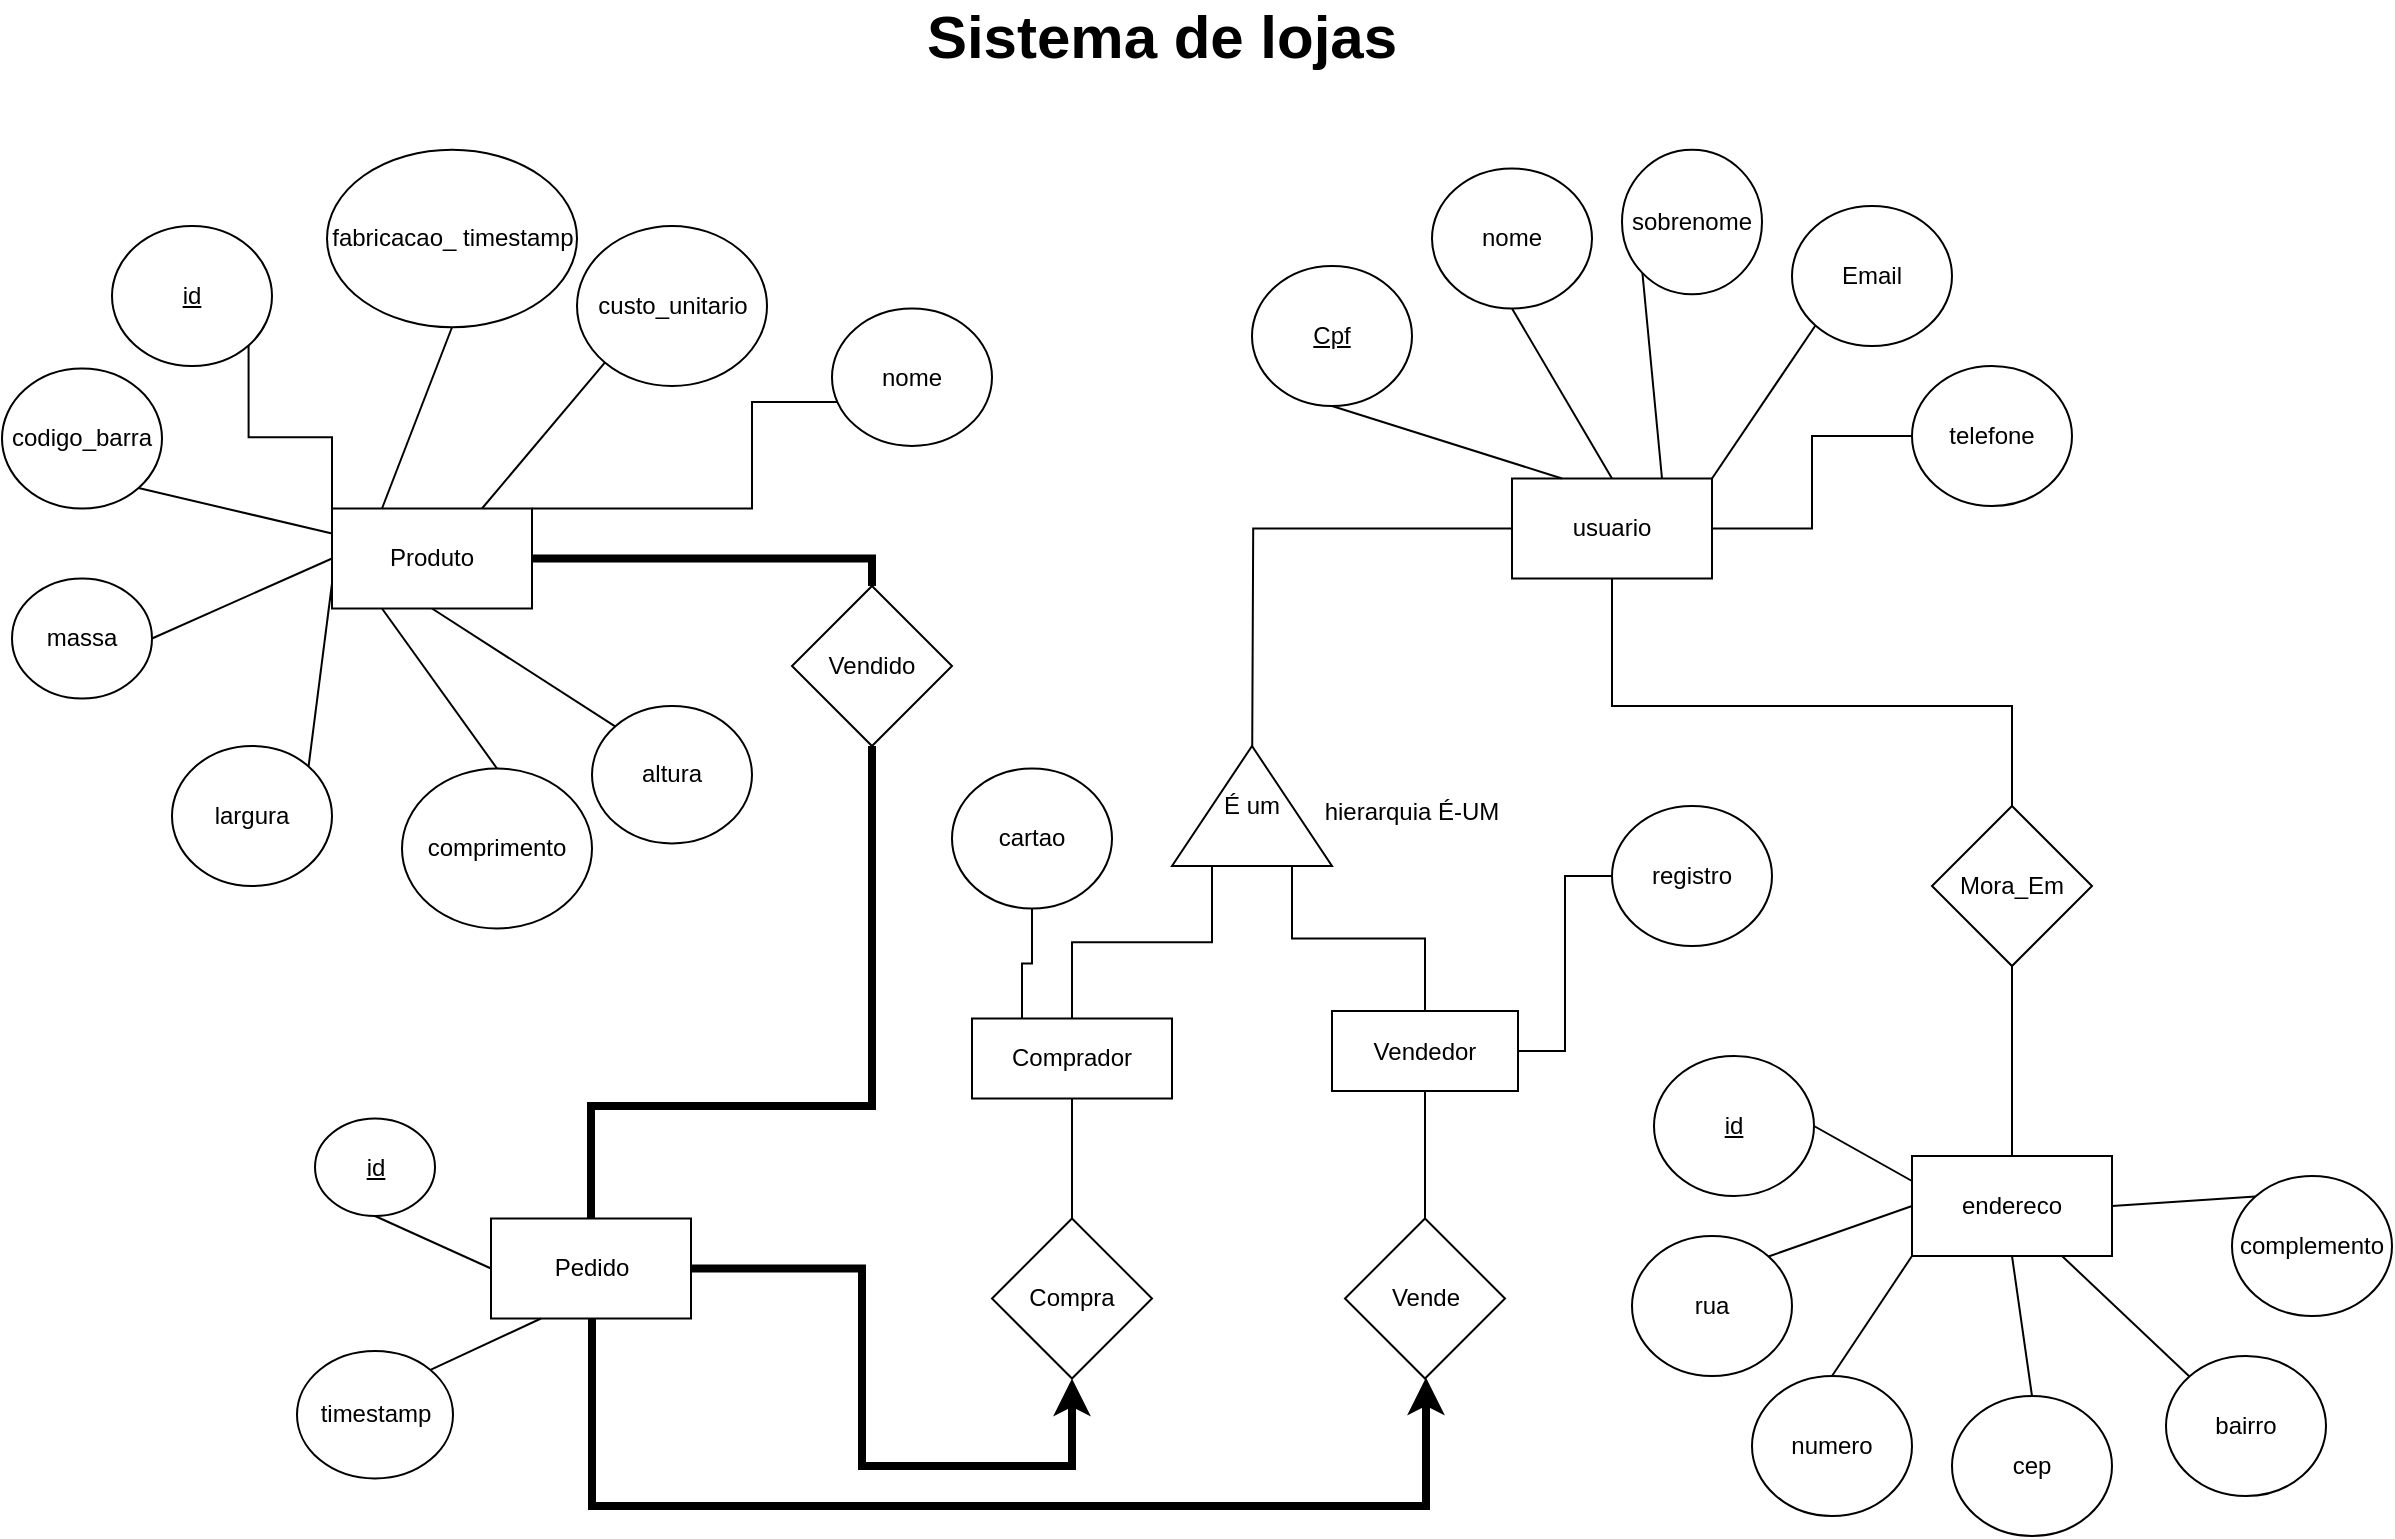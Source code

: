<mxfile version="20.3.2" type="device"><diagram id="7nKWPvb7Mx6whl2M1RHd" name="Página-1"><mxGraphModel dx="4052" dy="154" grid="1" gridSize="10" guides="1" tooltips="1" connect="1" arrows="1" fold="1" page="1" pageScale="1" pageWidth="827" pageHeight="1169" math="0" shadow="0"><root><mxCell id="0"/><mxCell id="1" parent="0"/><mxCell id="INeWrYa-GnSXu3VdTGlm-1" value="&lt;font style=&quot;font-size: 30px;&quot;&gt;&lt;b&gt;Sistema de lojas&lt;/b&gt;&lt;/font&gt;" style="text;html=1;strokeColor=none;fillColor=none;align=center;verticalAlign=middle;whiteSpace=wrap;rounded=0;" vertex="1" parent="1"><mxGeometry x="-1260" y="1230" width="460" height="30" as="geometry"/></mxCell><mxCell id="INeWrYa-GnSXu3VdTGlm-66" style="edgeStyle=orthogonalEdgeStyle;rounded=0;orthogonalLoop=1;jettySize=auto;html=1;exitX=1;exitY=0.5;exitDx=0;exitDy=0;entryX=0.5;entryY=0;entryDx=0;entryDy=0;fontSize=12;startArrow=none;startFill=0;endArrow=none;endFill=0;strokeWidth=4;" edge="1" parent="1" source="INeWrYa-GnSXu3VdTGlm-2" target="INeWrYa-GnSXu3VdTGlm-65"><mxGeometry relative="1" as="geometry"><Array as="points"><mxPoint x="-1175" y="1506"/></Array></mxGeometry></mxCell><mxCell id="INeWrYa-GnSXu3VdTGlm-83" style="edgeStyle=orthogonalEdgeStyle;rounded=0;orthogonalLoop=1;jettySize=auto;html=1;exitX=0;exitY=0;exitDx=0;exitDy=0;entryX=1;entryY=1;entryDx=0;entryDy=0;strokeWidth=1;fontSize=12;startArrow=none;startFill=0;endArrow=none;endFill=0;" edge="1" parent="1" source="INeWrYa-GnSXu3VdTGlm-2" target="INeWrYa-GnSXu3VdTGlm-81"><mxGeometry relative="1" as="geometry"/></mxCell><mxCell id="INeWrYa-GnSXu3VdTGlm-2" value="Produto" style="rounded=0;whiteSpace=wrap;html=1;" vertex="1" parent="1"><mxGeometry x="-1445" y="1481.25" width="100" height="50" as="geometry"/></mxCell><mxCell id="INeWrYa-GnSXu3VdTGlm-59" style="edgeStyle=orthogonalEdgeStyle;rounded=0;orthogonalLoop=1;jettySize=auto;html=1;fontSize=30;startArrow=none;startFill=0;endArrow=none;endFill=0;" edge="1" parent="1" source="INeWrYa-GnSXu3VdTGlm-3"><mxGeometry relative="1" as="geometry"><mxPoint x="-984.941" y="1611.309" as="targetPoint"/></mxGeometry></mxCell><mxCell id="INeWrYa-GnSXu3VdTGlm-3" value="usuario" style="rounded=0;whiteSpace=wrap;html=1;" vertex="1" parent="1"><mxGeometry x="-855" y="1466.25" width="100" height="50" as="geometry"/></mxCell><mxCell id="INeWrYa-GnSXu3VdTGlm-69" style="edgeStyle=orthogonalEdgeStyle;rounded=0;orthogonalLoop=1;jettySize=auto;html=1;fontSize=12;startArrow=none;startFill=0;endArrow=classic;endFill=1;strokeWidth=4;exitX=1;exitY=0.5;exitDx=0;exitDy=0;entryX=0.5;entryY=1;entryDx=0;entryDy=0;" edge="1" parent="1" source="INeWrYa-GnSXu3VdTGlm-5" target="INeWrYa-GnSXu3VdTGlm-68"><mxGeometry relative="1" as="geometry"><mxPoint x="-1185" y="1850" as="sourcePoint"/><mxPoint x="-975" y="1916" as="targetPoint"/><Array as="points"><mxPoint x="-1180" y="1861"/><mxPoint x="-1180" y="1960"/><mxPoint x="-1075" y="1960"/></Array></mxGeometry></mxCell><mxCell id="INeWrYa-GnSXu3VdTGlm-5" value="Pedido" style="rounded=0;whiteSpace=wrap;html=1;" vertex="1" parent="1"><mxGeometry x="-1365.5" y="1836.25" width="100" height="50" as="geometry"/></mxCell><mxCell id="INeWrYa-GnSXu3VdTGlm-6" value="codigo_barra" style="ellipse;whiteSpace=wrap;html=1;" vertex="1" parent="1"><mxGeometry x="-1610" y="1411.25" width="80" height="70" as="geometry"/></mxCell><mxCell id="INeWrYa-GnSXu3VdTGlm-7" value="fabricacao_ timestamp" style="ellipse;whiteSpace=wrap;html=1;" vertex="1" parent="1"><mxGeometry x="-1447.5" y="1301.88" width="125" height="88.75" as="geometry"/></mxCell><mxCell id="INeWrYa-GnSXu3VdTGlm-8" value="custo_unitario" style="ellipse;whiteSpace=wrap;html=1;" vertex="1" parent="1"><mxGeometry x="-1322.5" y="1340" width="95" height="80" as="geometry"/></mxCell><mxCell id="INeWrYa-GnSXu3VdTGlm-9" value="massa" style="ellipse;whiteSpace=wrap;html=1;" vertex="1" parent="1"><mxGeometry x="-1605" y="1516.25" width="70" height="60" as="geometry"/></mxCell><mxCell id="INeWrYa-GnSXu3VdTGlm-11" value="largura" style="ellipse;whiteSpace=wrap;html=1;" vertex="1" parent="1"><mxGeometry x="-1525" y="1600" width="80" height="70" as="geometry"/></mxCell><mxCell id="INeWrYa-GnSXu3VdTGlm-12" value="altura" style="ellipse;whiteSpace=wrap;html=1;" vertex="1" parent="1"><mxGeometry x="-1315" y="1580" width="80" height="68.75" as="geometry"/></mxCell><mxCell id="INeWrYa-GnSXu3VdTGlm-13" value="comprimento" style="ellipse;whiteSpace=wrap;html=1;" vertex="1" parent="1"><mxGeometry x="-1410" y="1611.25" width="95" height="80" as="geometry"/></mxCell><mxCell id="INeWrYa-GnSXu3VdTGlm-14" value="" style="endArrow=none;html=1;rounded=0;strokeWidth=1;exitX=1;exitY=1;exitDx=0;exitDy=0;entryX=0;entryY=0.25;entryDx=0;entryDy=0;" edge="1" parent="1" source="INeWrYa-GnSXu3VdTGlm-6" target="INeWrYa-GnSXu3VdTGlm-2"><mxGeometry width="50" height="50" relative="1" as="geometry"><mxPoint x="-1465" y="746.25" as="sourcePoint"/><mxPoint x="-1385" y="793.75" as="targetPoint"/></mxGeometry></mxCell><mxCell id="INeWrYa-GnSXu3VdTGlm-15" value="" style="endArrow=none;html=1;rounded=0;strokeWidth=1;exitX=0.5;exitY=1;exitDx=0;exitDy=0;entryX=0.25;entryY=0;entryDx=0;entryDy=0;" edge="1" parent="1" source="INeWrYa-GnSXu3VdTGlm-7" target="INeWrYa-GnSXu3VdTGlm-2"><mxGeometry width="50" height="50" relative="1" as="geometry"><mxPoint x="-1491.581" y="1440.88" as="sourcePoint"/><mxPoint x="-1435" y="1503.75" as="targetPoint"/></mxGeometry></mxCell><mxCell id="INeWrYa-GnSXu3VdTGlm-16" value="" style="endArrow=none;html=1;rounded=0;strokeWidth=1;exitX=0;exitY=1;exitDx=0;exitDy=0;entryX=0.75;entryY=0;entryDx=0;entryDy=0;" edge="1" parent="1" source="INeWrYa-GnSXu3VdTGlm-8" target="INeWrYa-GnSXu3VdTGlm-2"><mxGeometry width="50" height="50" relative="1" as="geometry"><mxPoint x="-1481.581" y="1450.88" as="sourcePoint"/><mxPoint x="-1425" y="1513.75" as="targetPoint"/></mxGeometry></mxCell><mxCell id="INeWrYa-GnSXu3VdTGlm-17" value="" style="endArrow=none;html=1;rounded=0;strokeWidth=1;exitX=1;exitY=0.5;exitDx=0;exitDy=0;entryX=0;entryY=0.5;entryDx=0;entryDy=0;" edge="1" parent="1" source="INeWrYa-GnSXu3VdTGlm-9" target="INeWrYa-GnSXu3VdTGlm-2"><mxGeometry width="50" height="50" relative="1" as="geometry"><mxPoint x="-1471.581" y="1460.88" as="sourcePoint"/><mxPoint x="-1415" y="1523.75" as="targetPoint"/></mxGeometry></mxCell><mxCell id="INeWrYa-GnSXu3VdTGlm-18" value="" style="endArrow=none;html=1;rounded=0;strokeWidth=1;exitX=1;exitY=0;exitDx=0;exitDy=0;entryX=0;entryY=0.75;entryDx=0;entryDy=0;" edge="1" parent="1" source="INeWrYa-GnSXu3VdTGlm-11" target="INeWrYa-GnSXu3VdTGlm-2"><mxGeometry width="50" height="50" relative="1" as="geometry"><mxPoint x="-1461.581" y="1470.88" as="sourcePoint"/><mxPoint x="-1405" y="1533.75" as="targetPoint"/></mxGeometry></mxCell><mxCell id="INeWrYa-GnSXu3VdTGlm-19" value="" style="endArrow=none;html=1;rounded=0;strokeWidth=1;exitX=0.25;exitY=1;exitDx=0;exitDy=0;entryX=0.5;entryY=0;entryDx=0;entryDy=0;" edge="1" parent="1" source="INeWrYa-GnSXu3VdTGlm-2" target="INeWrYa-GnSXu3VdTGlm-13"><mxGeometry width="50" height="50" relative="1" as="geometry"><mxPoint x="-1451.581" y="1480.88" as="sourcePoint"/><mxPoint x="-1395" y="1543.75" as="targetPoint"/></mxGeometry></mxCell><mxCell id="INeWrYa-GnSXu3VdTGlm-20" value="" style="endArrow=none;html=1;rounded=0;strokeWidth=1;exitX=0.5;exitY=1;exitDx=0;exitDy=0;entryX=0;entryY=0;entryDx=0;entryDy=0;" edge="1" parent="1" source="INeWrYa-GnSXu3VdTGlm-2" target="INeWrYa-GnSXu3VdTGlm-12"><mxGeometry width="50" height="50" relative="1" as="geometry"><mxPoint x="-1441.581" y="1490.88" as="sourcePoint"/><mxPoint x="-1385" y="1553.75" as="targetPoint"/></mxGeometry></mxCell><mxCell id="INeWrYa-GnSXu3VdTGlm-22" value="&lt;u&gt;Cpf&lt;/u&gt;" style="ellipse;whiteSpace=wrap;html=1;" vertex="1" parent="1"><mxGeometry x="-985" y="1360" width="80" height="70" as="geometry"/></mxCell><mxCell id="INeWrYa-GnSXu3VdTGlm-23" value="" style="endArrow=none;html=1;rounded=0;strokeWidth=1;exitX=0.5;exitY=1;exitDx=0;exitDy=0;entryX=0.25;entryY=0;entryDx=0;entryDy=0;" edge="1" parent="1" source="INeWrYa-GnSXu3VdTGlm-22" target="INeWrYa-GnSXu3VdTGlm-3"><mxGeometry width="50" height="50" relative="1" as="geometry"><mxPoint x="-875" y="1601.25" as="sourcePoint"/><mxPoint x="-830" y="1453.75" as="targetPoint"/></mxGeometry></mxCell><mxCell id="INeWrYa-GnSXu3VdTGlm-24" value="nome" style="ellipse;whiteSpace=wrap;html=1;" vertex="1" parent="1"><mxGeometry x="-895" y="1311.25" width="80" height="70" as="geometry"/></mxCell><mxCell id="INeWrYa-GnSXu3VdTGlm-25" value="" style="endArrow=none;html=1;rounded=0;strokeWidth=1;exitX=0.5;exitY=1;exitDx=0;exitDy=0;entryX=0.5;entryY=0;entryDx=0;entryDy=0;" edge="1" parent="1" source="INeWrYa-GnSXu3VdTGlm-24" target="INeWrYa-GnSXu3VdTGlm-3"><mxGeometry width="50" height="50" relative="1" as="geometry"><mxPoint x="-875" y="1396.25" as="sourcePoint"/><mxPoint x="-805" y="1453.75" as="targetPoint"/></mxGeometry></mxCell><mxCell id="INeWrYa-GnSXu3VdTGlm-26" value="Email" style="ellipse;whiteSpace=wrap;html=1;" vertex="1" parent="1"><mxGeometry x="-715" y="1330" width="80" height="70" as="geometry"/></mxCell><mxCell id="INeWrYa-GnSXu3VdTGlm-27" value="" style="endArrow=none;html=1;rounded=0;strokeWidth=1;exitX=0;exitY=1;exitDx=0;exitDy=0;entryX=1;entryY=0;entryDx=0;entryDy=0;" edge="1" parent="1" source="INeWrYa-GnSXu3VdTGlm-26" target="INeWrYa-GnSXu3VdTGlm-3"><mxGeometry width="50" height="50" relative="1" as="geometry"><mxPoint x="-895" y="1421.25" as="sourcePoint"/><mxPoint x="-855" y="1491.25" as="targetPoint"/></mxGeometry></mxCell><mxCell id="INeWrYa-GnSXu3VdTGlm-29" value="endereco" style="rounded=0;whiteSpace=wrap;html=1;" vertex="1" parent="1"><mxGeometry x="-655" y="1805" width="100" height="50" as="geometry"/></mxCell><mxCell id="INeWrYa-GnSXu3VdTGlm-30" value="rua" style="ellipse;whiteSpace=wrap;html=1;" vertex="1" parent="1"><mxGeometry x="-795" y="1845" width="80" height="70" as="geometry"/></mxCell><mxCell id="INeWrYa-GnSXu3VdTGlm-31" value="numero" style="ellipse;whiteSpace=wrap;html=1;" vertex="1" parent="1"><mxGeometry x="-735" y="1915" width="80" height="70" as="geometry"/></mxCell><mxCell id="INeWrYa-GnSXu3VdTGlm-32" value="cep" style="ellipse;whiteSpace=wrap;html=1;" vertex="1" parent="1"><mxGeometry x="-635" y="1925" width="80" height="70" as="geometry"/></mxCell><mxCell id="INeWrYa-GnSXu3VdTGlm-33" value="bairro" style="ellipse;whiteSpace=wrap;html=1;" vertex="1" parent="1"><mxGeometry x="-528" y="1905" width="80" height="70" as="geometry"/></mxCell><mxCell id="INeWrYa-GnSXu3VdTGlm-34" value="complemento" style="ellipse;whiteSpace=wrap;html=1;" vertex="1" parent="1"><mxGeometry x="-495" y="1815" width="80" height="70" as="geometry"/></mxCell><mxCell id="INeWrYa-GnSXu3VdTGlm-35" value="&lt;u&gt;id&lt;/u&gt;" style="ellipse;whiteSpace=wrap;html=1;" vertex="1" parent="1"><mxGeometry x="-784" y="1755" width="80" height="70" as="geometry"/></mxCell><mxCell id="INeWrYa-GnSXu3VdTGlm-36" value="" style="endArrow=none;html=1;rounded=0;strokeWidth=1;exitX=1;exitY=0.5;exitDx=0;exitDy=0;entryX=0;entryY=0.25;entryDx=0;entryDy=0;" edge="1" parent="1" source="INeWrYa-GnSXu3VdTGlm-35" target="INeWrYa-GnSXu3VdTGlm-29"><mxGeometry width="50" height="50" relative="1" as="geometry"><mxPoint x="-1025" y="1535" as="sourcePoint"/><mxPoint x="-950" y="1590" as="targetPoint"/></mxGeometry></mxCell><mxCell id="INeWrYa-GnSXu3VdTGlm-37" value="" style="endArrow=none;html=1;rounded=0;strokeWidth=1;exitX=1;exitY=0;exitDx=0;exitDy=0;entryX=0;entryY=0.5;entryDx=0;entryDy=0;" edge="1" parent="1" source="INeWrYa-GnSXu3VdTGlm-30" target="INeWrYa-GnSXu3VdTGlm-29"><mxGeometry width="50" height="50" relative="1" as="geometry"><mxPoint x="-1015" y="1545" as="sourcePoint"/><mxPoint x="-940" y="1600" as="targetPoint"/></mxGeometry></mxCell><mxCell id="INeWrYa-GnSXu3VdTGlm-38" value="" style="endArrow=none;html=1;rounded=0;strokeWidth=1;exitX=0.5;exitY=0;exitDx=0;exitDy=0;entryX=0;entryY=1;entryDx=0;entryDy=0;" edge="1" parent="1" source="INeWrYa-GnSXu3VdTGlm-31" target="INeWrYa-GnSXu3VdTGlm-29"><mxGeometry width="50" height="50" relative="1" as="geometry"><mxPoint x="-1005" y="1555" as="sourcePoint"/><mxPoint x="-930" y="1610" as="targetPoint"/></mxGeometry></mxCell><mxCell id="INeWrYa-GnSXu3VdTGlm-39" value="" style="endArrow=none;html=1;rounded=0;strokeWidth=1;exitX=0.5;exitY=0;exitDx=0;exitDy=0;entryX=0.5;entryY=1;entryDx=0;entryDy=0;" edge="1" parent="1" source="INeWrYa-GnSXu3VdTGlm-32" target="INeWrYa-GnSXu3VdTGlm-29"><mxGeometry width="50" height="50" relative="1" as="geometry"><mxPoint x="-995" y="1565" as="sourcePoint"/><mxPoint x="-920" y="1620" as="targetPoint"/></mxGeometry></mxCell><mxCell id="INeWrYa-GnSXu3VdTGlm-40" value="" style="endArrow=none;html=1;rounded=0;strokeWidth=1;exitX=0;exitY=0;exitDx=0;exitDy=0;entryX=0.75;entryY=1;entryDx=0;entryDy=0;" edge="1" parent="1" source="INeWrYa-GnSXu3VdTGlm-33" target="INeWrYa-GnSXu3VdTGlm-29"><mxGeometry width="50" height="50" relative="1" as="geometry"><mxPoint x="-985" y="1575" as="sourcePoint"/><mxPoint x="-910" y="1630" as="targetPoint"/></mxGeometry></mxCell><mxCell id="INeWrYa-GnSXu3VdTGlm-41" value="" style="endArrow=none;html=1;rounded=0;strokeWidth=1;exitX=1;exitY=0.5;exitDx=0;exitDy=0;entryX=0;entryY=0;entryDx=0;entryDy=0;" edge="1" parent="1" source="INeWrYa-GnSXu3VdTGlm-29" target="INeWrYa-GnSXu3VdTGlm-34"><mxGeometry width="50" height="50" relative="1" as="geometry"><mxPoint x="-975" y="1585" as="sourcePoint"/><mxPoint x="-900" y="1640" as="targetPoint"/></mxGeometry></mxCell><mxCell id="INeWrYa-GnSXu3VdTGlm-43" value="sobrenome" style="ellipse;whiteSpace=wrap;html=1;" vertex="1" parent="1"><mxGeometry x="-800" y="1301.88" width="70" height="72.25" as="geometry"/></mxCell><mxCell id="INeWrYa-GnSXu3VdTGlm-44" value="" style="endArrow=none;html=1;rounded=0;strokeWidth=1;exitX=0;exitY=1;exitDx=0;exitDy=0;entryX=0.75;entryY=0;entryDx=0;entryDy=0;" edge="1" parent="1" source="INeWrYa-GnSXu3VdTGlm-43" target="INeWrYa-GnSXu3VdTGlm-3"><mxGeometry width="50" height="50" relative="1" as="geometry"><mxPoint x="-795" y="1391.25" as="sourcePoint"/><mxPoint x="-795" y="1476.25" as="targetPoint"/></mxGeometry></mxCell><mxCell id="INeWrYa-GnSXu3VdTGlm-46" value="Mora_Em" style="rhombus;whiteSpace=wrap;html=1;strokeWidth=1;" vertex="1" parent="1"><mxGeometry x="-645" y="1630" width="80" height="80" as="geometry"/></mxCell><mxCell id="INeWrYa-GnSXu3VdTGlm-47" value="" style="endArrow=none;html=1;rounded=0;strokeWidth=1;exitX=0.5;exitY=1;exitDx=0;exitDy=0;entryX=0.5;entryY=0;entryDx=0;entryDy=0;" edge="1" parent="1" source="INeWrYa-GnSXu3VdTGlm-3" target="INeWrYa-GnSXu3VdTGlm-46"><mxGeometry width="50" height="50" relative="1" as="geometry"><mxPoint x="-564.0" y="1686.25" as="sourcePoint"/><mxPoint x="-515" y="1713.75" as="targetPoint"/><Array as="points"><mxPoint x="-805" y="1580"/><mxPoint x="-605" y="1580"/></Array></mxGeometry></mxCell><mxCell id="INeWrYa-GnSXu3VdTGlm-48" value="" style="edgeStyle=orthogonalEdgeStyle;rounded=0;orthogonalLoop=1;jettySize=auto;html=1;strokeWidth=1;entryX=0.5;entryY=1;entryDx=0;entryDy=0;exitX=0.5;exitY=0;exitDx=0;exitDy=0;endArrow=none;endFill=0;" edge="1" parent="1" source="INeWrYa-GnSXu3VdTGlm-29" target="INeWrYa-GnSXu3VdTGlm-46"><mxGeometry relative="1" as="geometry"><mxPoint x="-1185" y="885" as="sourcePoint"/><mxPoint x="-1185" y="740" as="targetPoint"/></mxGeometry></mxCell><mxCell id="INeWrYa-GnSXu3VdTGlm-61" style="edgeStyle=orthogonalEdgeStyle;rounded=0;orthogonalLoop=1;jettySize=auto;html=1;entryX=0.5;entryY=0;entryDx=0;entryDy=0;fontSize=30;startArrow=none;startFill=0;endArrow=none;endFill=0;exitX=0;exitY=0.25;exitDx=0;exitDy=0;" edge="1" parent="1" source="INeWrYa-GnSXu3VdTGlm-74" target="INeWrYa-GnSXu3VdTGlm-57"><mxGeometry relative="1" as="geometry"><mxPoint x="-1024.956" y="1651.294" as="sourcePoint"/></mxGeometry></mxCell><mxCell id="INeWrYa-GnSXu3VdTGlm-63" style="edgeStyle=orthogonalEdgeStyle;rounded=0;orthogonalLoop=1;jettySize=auto;html=1;entryX=0.5;entryY=0;entryDx=0;entryDy=0;fontSize=30;startArrow=none;startFill=0;endArrow=none;endFill=0;exitX=0;exitY=0.75;exitDx=0;exitDy=0;" edge="1" parent="1" source="INeWrYa-GnSXu3VdTGlm-74" target="INeWrYa-GnSXu3VdTGlm-58"><mxGeometry relative="1" as="geometry"><mxPoint x="-945.044" y="1651.294" as="sourcePoint"/></mxGeometry></mxCell><mxCell id="INeWrYa-GnSXu3VdTGlm-51" value="timestamp" style="ellipse;whiteSpace=wrap;html=1;" vertex="1" parent="1"><mxGeometry x="-1462.5" y="1902.5" width="78" height="63.75" as="geometry"/></mxCell><mxCell id="INeWrYa-GnSXu3VdTGlm-52" value="&lt;u&gt;id&lt;br&gt;&lt;/u&gt;" style="ellipse;whiteSpace=wrap;html=1;" vertex="1" parent="1"><mxGeometry x="-1453.5" y="1786.25" width="60" height="48.75" as="geometry"/></mxCell><mxCell id="INeWrYa-GnSXu3VdTGlm-54" value="" style="endArrow=none;html=1;rounded=0;strokeWidth=1;exitX=0;exitY=0.5;exitDx=0;exitDy=0;entryX=0.5;entryY=1;entryDx=0;entryDy=0;" edge="1" parent="1" source="INeWrYa-GnSXu3VdTGlm-5" target="INeWrYa-GnSXu3VdTGlm-52"><mxGeometry width="50" height="50" relative="1" as="geometry"><mxPoint x="-1675.5" y="1591.25" as="sourcePoint"/><mxPoint x="-1621.289" y="1682.717" as="targetPoint"/></mxGeometry></mxCell><mxCell id="INeWrYa-GnSXu3VdTGlm-55" value="" style="endArrow=none;html=1;rounded=0;strokeWidth=1;exitX=1;exitY=0;exitDx=0;exitDy=0;entryX=0.25;entryY=1;entryDx=0;entryDy=0;" edge="1" parent="1" source="INeWrYa-GnSXu3VdTGlm-51" target="INeWrYa-GnSXu3VdTGlm-5"><mxGeometry width="50" height="50" relative="1" as="geometry"><mxPoint x="-1665.5" y="1601.25" as="sourcePoint"/><mxPoint x="-1611.289" y="1692.717" as="targetPoint"/></mxGeometry></mxCell><mxCell id="INeWrYa-GnSXu3VdTGlm-57" value="Comprador" style="rounded=0;whiteSpace=wrap;html=1;" vertex="1" parent="1"><mxGeometry x="-1125" y="1736.25" width="100" height="40" as="geometry"/></mxCell><mxCell id="INeWrYa-GnSXu3VdTGlm-75" style="edgeStyle=orthogonalEdgeStyle;rounded=0;orthogonalLoop=1;jettySize=auto;html=1;fontSize=12;startArrow=none;startFill=0;endArrow=none;endFill=0;" edge="1" parent="1" source="INeWrYa-GnSXu3VdTGlm-58" target="INeWrYa-GnSXu3VdTGlm-73"><mxGeometry relative="1" as="geometry"/></mxCell><mxCell id="INeWrYa-GnSXu3VdTGlm-58" value="Vendedor" style="rounded=0;whiteSpace=wrap;html=1;" vertex="1" parent="1"><mxGeometry x="-945" y="1732.5" width="93" height="40" as="geometry"/></mxCell><mxCell id="INeWrYa-GnSXu3VdTGlm-64" value="&lt;font style=&quot;font-size: 12px;&quot;&gt;hierarquia É-UM&lt;/font&gt;" style="text;html=1;strokeColor=none;fillColor=none;align=center;verticalAlign=middle;whiteSpace=wrap;rounded=0;fontSize=30;" vertex="1" parent="1"><mxGeometry x="-970" y="1611.25" width="130" height="30" as="geometry"/></mxCell><mxCell id="INeWrYa-GnSXu3VdTGlm-67" style="edgeStyle=orthogonalEdgeStyle;rounded=0;orthogonalLoop=1;jettySize=auto;html=1;exitX=0.5;exitY=1;exitDx=0;exitDy=0;entryX=0.5;entryY=0;entryDx=0;entryDy=0;fontSize=12;startArrow=none;startFill=0;endArrow=none;endFill=0;strokeWidth=4;" edge="1" parent="1" source="INeWrYa-GnSXu3VdTGlm-65" target="INeWrYa-GnSXu3VdTGlm-5"><mxGeometry relative="1" as="geometry"><Array as="points"><mxPoint x="-1175" y="1611"/><mxPoint x="-1175" y="1780"/><mxPoint x="-1316" y="1780"/></Array></mxGeometry></mxCell><mxCell id="INeWrYa-GnSXu3VdTGlm-65" value="Vendido" style="rhombus;whiteSpace=wrap;html=1;strokeWidth=1;" vertex="1" parent="1"><mxGeometry x="-1215" y="1520" width="80" height="80" as="geometry"/></mxCell><mxCell id="INeWrYa-GnSXu3VdTGlm-70" style="edgeStyle=orthogonalEdgeStyle;rounded=0;orthogonalLoop=1;jettySize=auto;html=1;exitX=0.5;exitY=0;exitDx=0;exitDy=0;entryX=0.5;entryY=1;entryDx=0;entryDy=0;fontSize=12;startArrow=none;startFill=0;endArrow=none;endFill=0;" edge="1" parent="1" source="INeWrYa-GnSXu3VdTGlm-68" target="INeWrYa-GnSXu3VdTGlm-57"><mxGeometry relative="1" as="geometry"><Array as="points"><mxPoint x="-1075" y="1800"/><mxPoint x="-1075" y="1800"/></Array></mxGeometry></mxCell><mxCell id="INeWrYa-GnSXu3VdTGlm-68" value="Compra" style="rhombus;whiteSpace=wrap;html=1;strokeWidth=1;" vertex="1" parent="1"><mxGeometry x="-1115" y="1836.25" width="80" height="80" as="geometry"/></mxCell><mxCell id="INeWrYa-GnSXu3VdTGlm-76" style="edgeStyle=orthogonalEdgeStyle;rounded=0;orthogonalLoop=1;jettySize=auto;html=1;fontSize=12;startArrow=none;startFill=0;endArrow=classic;endFill=1;strokeWidth=4;" edge="1" parent="1" target="INeWrYa-GnSXu3VdTGlm-73"><mxGeometry relative="1" as="geometry"><mxPoint x="-1315" y="1886" as="sourcePoint"/><Array as="points"><mxPoint x="-1315" y="1980"/><mxPoint x="-898" y="1980"/></Array></mxGeometry></mxCell><mxCell id="INeWrYa-GnSXu3VdTGlm-73" value="Vende" style="rhombus;whiteSpace=wrap;html=1;strokeWidth=1;" vertex="1" parent="1"><mxGeometry x="-938.5" y="1836.25" width="80" height="80" as="geometry"/></mxCell><mxCell id="INeWrYa-GnSXu3VdTGlm-74" value="É um" style="triangle;whiteSpace=wrap;html=1;fontSize=12;direction=north;" vertex="1" parent="1"><mxGeometry x="-1025" y="1600" width="80" height="60" as="geometry"/></mxCell><mxCell id="INeWrYa-GnSXu3VdTGlm-80" style="edgeStyle=orthogonalEdgeStyle;rounded=0;orthogonalLoop=1;jettySize=auto;html=1;entryX=1;entryY=0;entryDx=0;entryDy=0;strokeWidth=1;fontSize=12;startArrow=none;startFill=0;endArrow=none;endFill=0;" edge="1" parent="1" source="INeWrYa-GnSXu3VdTGlm-79" target="INeWrYa-GnSXu3VdTGlm-2"><mxGeometry relative="1" as="geometry"><Array as="points"><mxPoint x="-1235" y="1428"/><mxPoint x="-1235" y="1481"/></Array></mxGeometry></mxCell><mxCell id="INeWrYa-GnSXu3VdTGlm-79" value="nome" style="ellipse;whiteSpace=wrap;html=1;" vertex="1" parent="1"><mxGeometry x="-1195" y="1381.25" width="80" height="68.75" as="geometry"/></mxCell><mxCell id="INeWrYa-GnSXu3VdTGlm-81" value="&lt;u&gt;id&lt;/u&gt;" style="ellipse;whiteSpace=wrap;html=1;" vertex="1" parent="1"><mxGeometry x="-1555" y="1340" width="80" height="70" as="geometry"/></mxCell><mxCell id="INeWrYa-GnSXu3VdTGlm-85" value="" style="edgeStyle=orthogonalEdgeStyle;rounded=0;orthogonalLoop=1;jettySize=auto;html=1;strokeWidth=1;fontSize=12;startArrow=none;startFill=0;endArrow=none;endFill=0;" edge="1" parent="1" source="INeWrYa-GnSXu3VdTGlm-84" target="INeWrYa-GnSXu3VdTGlm-3"><mxGeometry relative="1" as="geometry"/></mxCell><mxCell id="INeWrYa-GnSXu3VdTGlm-84" value="telefone" style="ellipse;whiteSpace=wrap;html=1;" vertex="1" parent="1"><mxGeometry x="-655" y="1410" width="80" height="70" as="geometry"/></mxCell><mxCell id="INeWrYa-GnSXu3VdTGlm-90" style="edgeStyle=orthogonalEdgeStyle;rounded=0;orthogonalLoop=1;jettySize=auto;html=1;entryX=1;entryY=0.5;entryDx=0;entryDy=0;strokeWidth=1;fontSize=12;startArrow=none;startFill=0;endArrow=none;endFill=0;" edge="1" parent="1" source="INeWrYa-GnSXu3VdTGlm-87" target="INeWrYa-GnSXu3VdTGlm-58"><mxGeometry relative="1" as="geometry"/></mxCell><mxCell id="INeWrYa-GnSXu3VdTGlm-87" value="registro" style="ellipse;whiteSpace=wrap;html=1;" vertex="1" parent="1"><mxGeometry x="-805" y="1630" width="80" height="70" as="geometry"/></mxCell><mxCell id="INeWrYa-GnSXu3VdTGlm-89" style="edgeStyle=orthogonalEdgeStyle;rounded=0;orthogonalLoop=1;jettySize=auto;html=1;entryX=0.25;entryY=0;entryDx=0;entryDy=0;strokeWidth=1;fontSize=12;startArrow=none;startFill=0;endArrow=none;endFill=0;" edge="1" parent="1" source="INeWrYa-GnSXu3VdTGlm-88" target="INeWrYa-GnSXu3VdTGlm-57"><mxGeometry relative="1" as="geometry"/></mxCell><mxCell id="INeWrYa-GnSXu3VdTGlm-88" value="cartao" style="ellipse;whiteSpace=wrap;html=1;" vertex="1" parent="1"><mxGeometry x="-1135" y="1611.25" width="80" height="70" as="geometry"/></mxCell></root></mxGraphModel></diagram></mxfile>